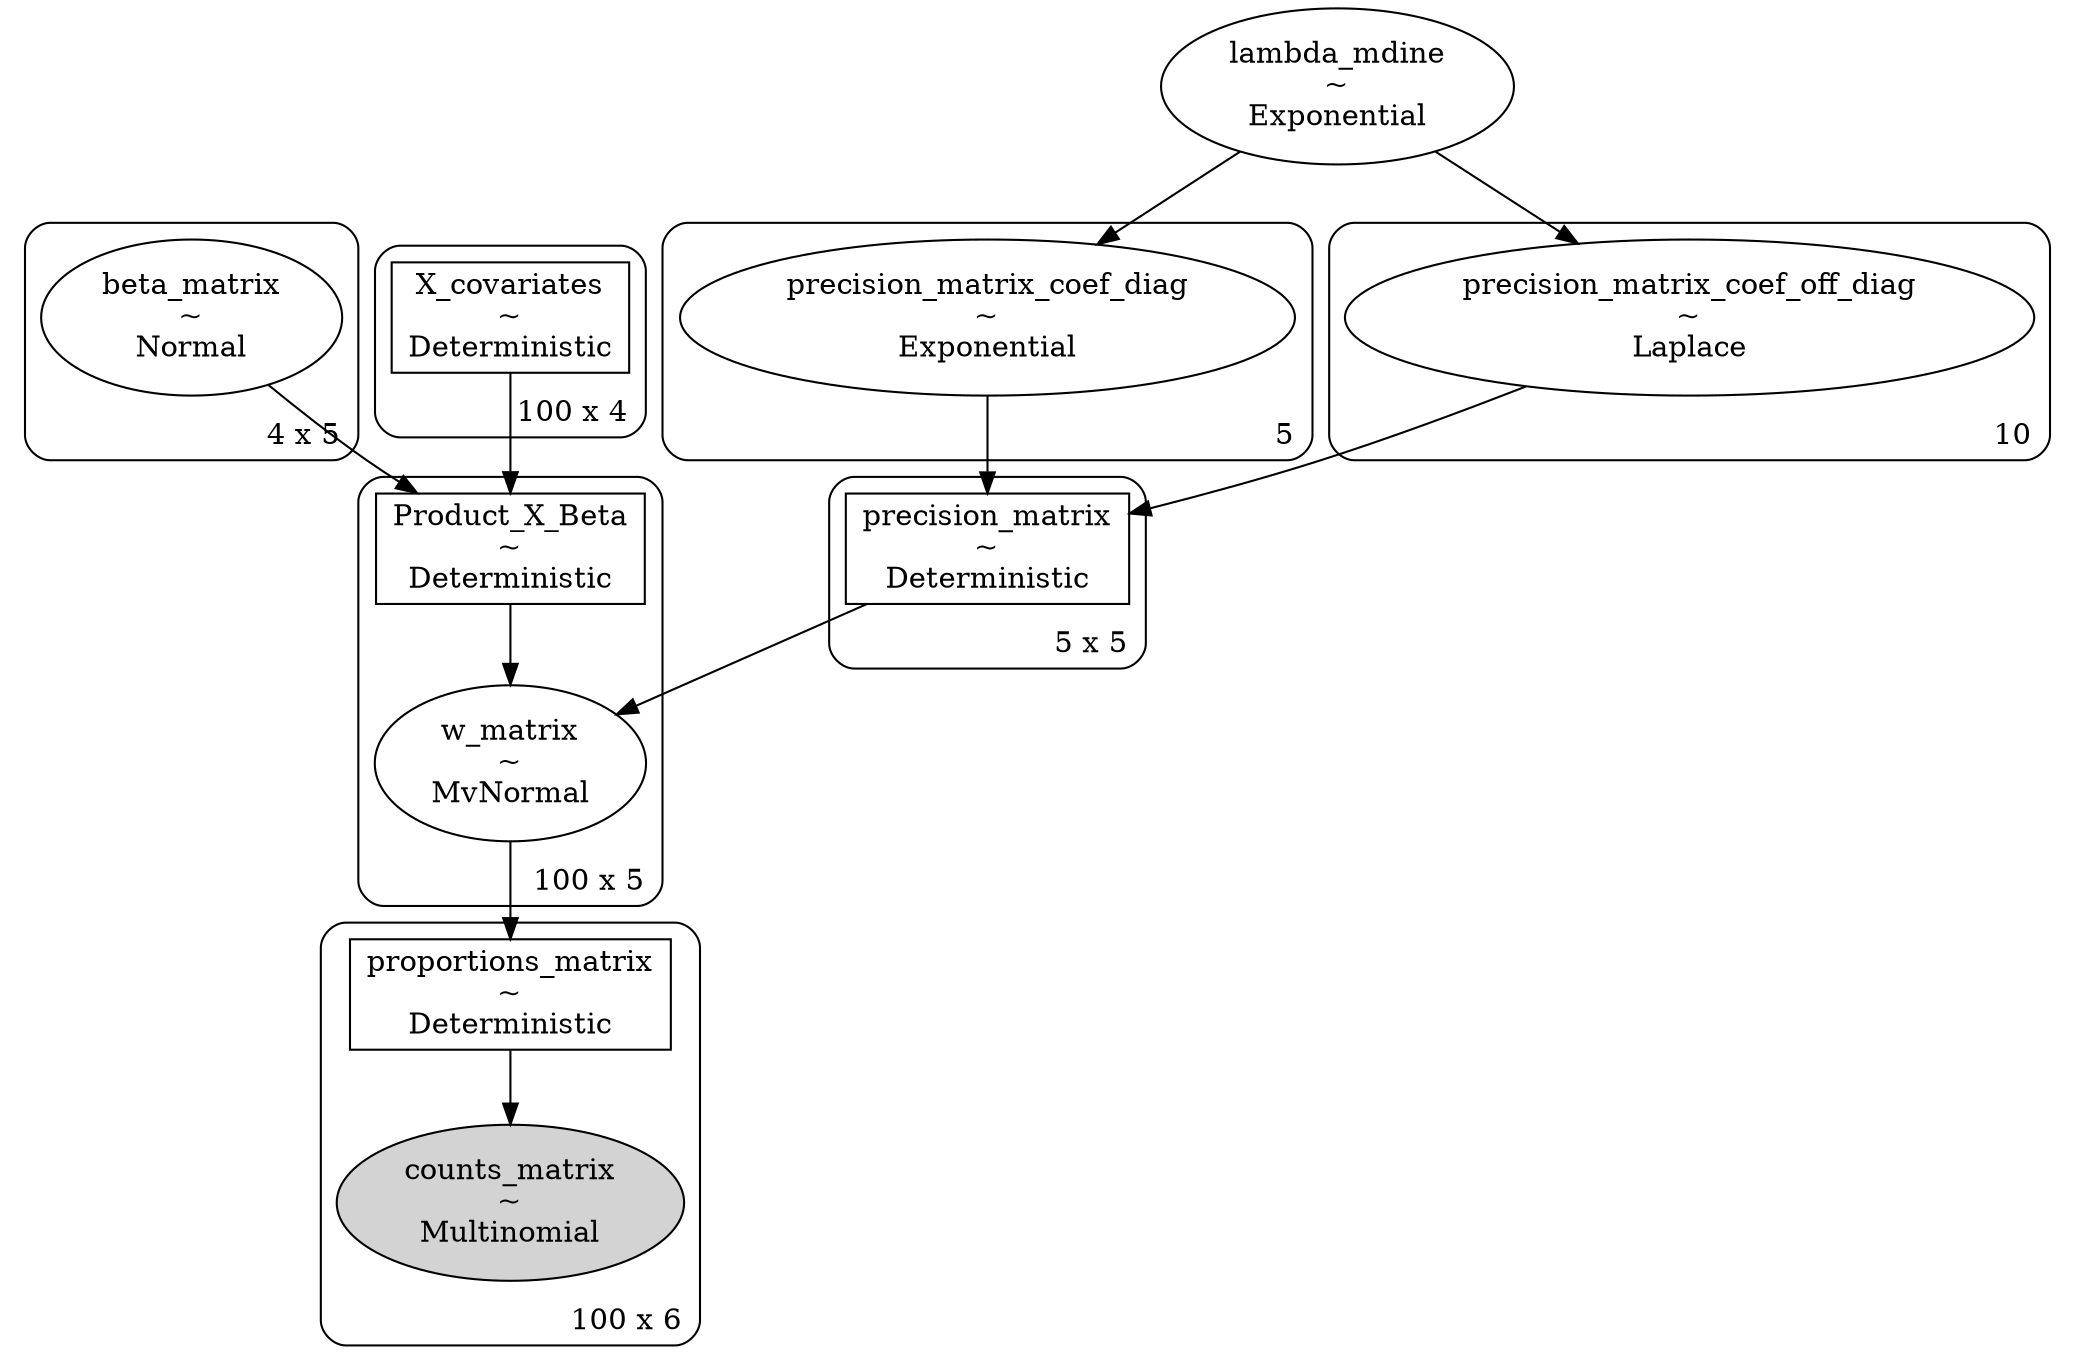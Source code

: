 digraph {
	subgraph "cluster4 x 5" {
		beta_matrix [label="beta_matrix
~
Normal" shape=ellipse]
		label="4 x 5" labeljust=r labelloc=b style=rounded
	}
	lambda_mdine [label="lambda_mdine
~
Exponential" shape=ellipse]
	subgraph cluster5 {
		precision_matrix_coef_diag [label="precision_matrix_coef_diag
~
Exponential" shape=ellipse]
		label=5 labeljust=r labelloc=b style=rounded
	}
	subgraph cluster10 {
		precision_matrix_coef_off_diag [label="precision_matrix_coef_off_diag
~
Laplace" shape=ellipse]
		label=10 labeljust=r labelloc=b style=rounded
	}
	subgraph "cluster5 x 5" {
		precision_matrix [label="precision_matrix
~
Deterministic" shape=box]
		label="5 x 5" labeljust=r labelloc=b style=rounded
	}
	subgraph "cluster100 x 4" {
		X_covariates [label="X_covariates
~
Deterministic" shape=box]
		label="100 x 4" labeljust=r labelloc=b style=rounded
	}
	subgraph "cluster100 x 5" {
		Product_X_Beta [label="Product_X_Beta
~
Deterministic" shape=box]
		w_matrix [label="w_matrix
~
MvNormal" shape=ellipse]
		label="100 x 5" labeljust=r labelloc=b style=rounded
	}
	subgraph "cluster100 x 6" {
		proportions_matrix [label="proportions_matrix
~
Deterministic" shape=box]
		counts_matrix [label="counts_matrix
~
Multinomial" shape=ellipse style=filled]
		label="100 x 6" labeljust=r labelloc=b style=rounded
	}
	lambda_mdine -> precision_matrix_coef_diag
	lambda_mdine -> precision_matrix_coef_off_diag
	precision_matrix_coef_off_diag -> precision_matrix
	precision_matrix_coef_diag -> precision_matrix
	X_covariates -> Product_X_Beta
	beta_matrix -> Product_X_Beta
	Product_X_Beta -> w_matrix
	precision_matrix -> w_matrix
	w_matrix -> proportions_matrix
	proportions_matrix -> counts_matrix
}
